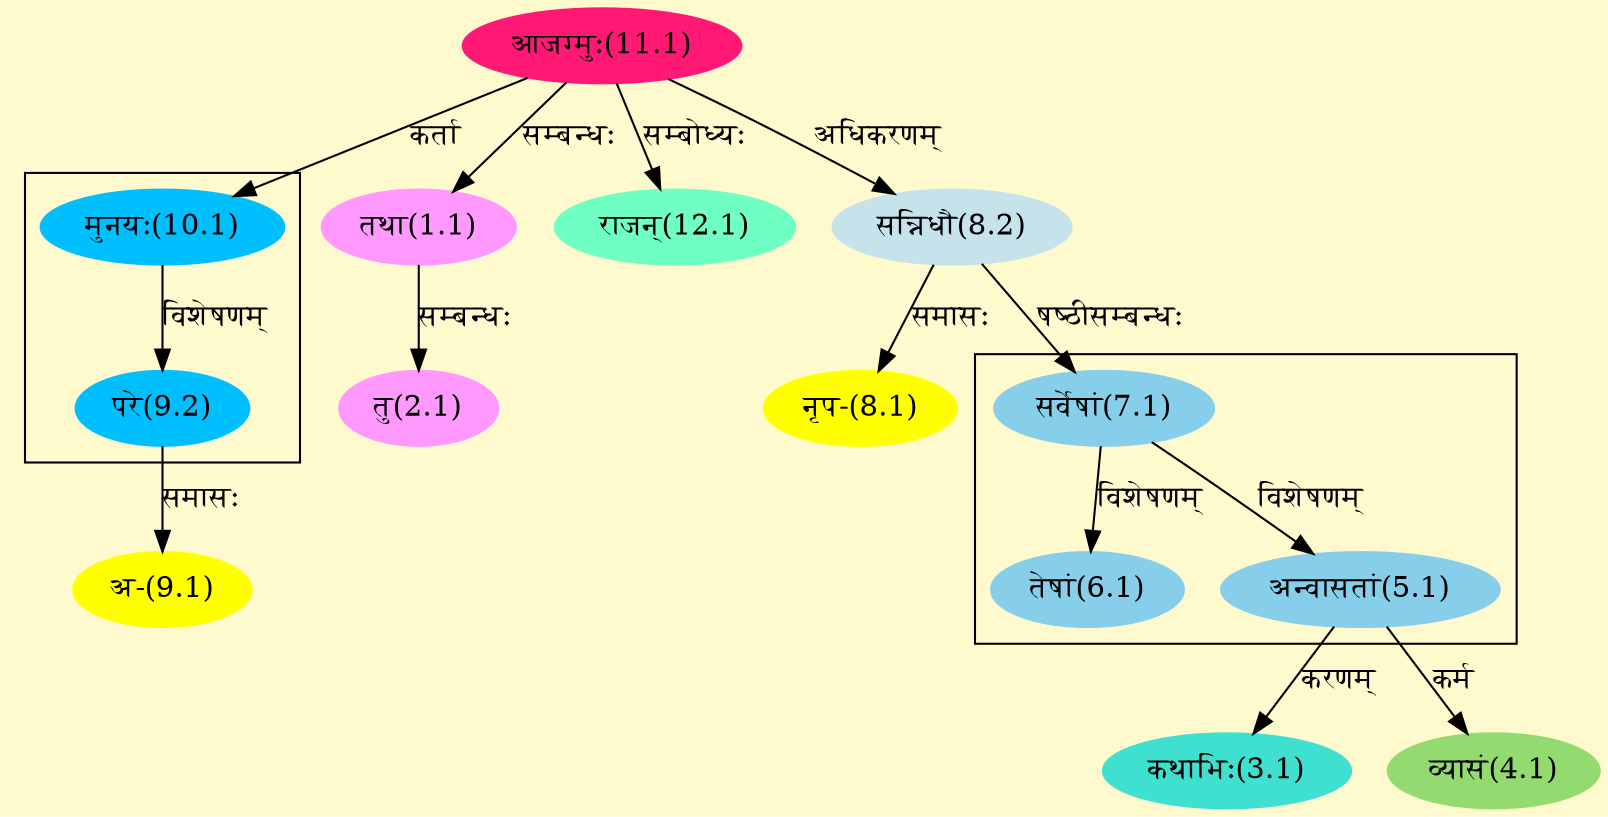 digraph G{
rankdir=BT;
 compound=true;
 bgcolor="lemonchiffon1";

subgraph cluster_1{
Node5_1 [style=filled, color="#87CEEB" label = "अन्वासतां(5.1)"]
Node7_1 [style=filled, color="#87CEEB" label = "सर्वेषां(7.1)"]
Node6_1 [style=filled, color="#87CEEB" label = "तेषां(6.1)"]

}

subgraph cluster_2{
Node9_2 [style=filled, color="#00BFFF" label = "परे(9.2)"]
Node10_1 [style=filled, color="#00BFFF" label = "मुनयः(10.1)"]

}
Node1_1 [style=filled, color="#FF99FF" label = "तथा(1.1)"]
Node11_1 [style=filled, color="#FF1975" label = "आजग्मुः(11.1)"]
Node2_1 [style=filled, color="#FF99FF" label = "तु(2.1)"]
Node3_1 [style=filled, color="#40E0D0" label = "कथाभिः(3.1)"]
Node5_1 [style=filled, color="#87CEEB" label = "अन्वासतां(5.1)"]
Node4_1 [style=filled, color="#93DB70" label = "व्यासं(4.1)"]
Node7_1 [style=filled, color="#87CEEB" label = "सर्वेषां(7.1)"]
Node8_2 [style=filled, color="#C6E2EB" label = "सन्निधौ(8.2)"]
Node8_1 [style=filled, color="#FFFF00" label = "नृप-(8.1)"]
Node9_1 [style=filled, color="#FFFF00" label = "अ-(9.1)"]
Node9_2 [style=filled, color="#00BFFF" label = "परे(9.2)"]
Node10_1 [style=filled, color="#00BFFF" label = "मुनयः(10.1)"]
Node [style=filled, color="" label = "()"]
Node12_1 [style=filled, color="#6FFFC3" label = "राजन्(12.1)"]
/* Start of Relations section */

Node1_1 -> Node11_1 [  label="सम्बन्धः"  dir="back" ]
Node2_1 -> Node1_1 [  label="सम्बन्धः"  dir="back" ]
Node3_1 -> Node5_1 [  label="करणम्"  dir="back" ]
Node4_1 -> Node5_1 [  label="कर्म"  dir="back" ]
Node5_1 -> Node7_1 [  label="विशेषणम्"  dir="back" ]
Node6_1 -> Node7_1 [  label="विशेषणम्"  dir="back" ]
Node7_1 -> Node8_2 [  label="षष्ठीसम्बन्धः"  dir="back" ]
Node8_1 -> Node8_2 [  label="समासः"  dir="back" ]
Node8_2 -> Node11_1 [  label="अधिकरणम्"  dir="back" ]
Node9_1 -> Node9_2 [  label="समासः"  dir="back" ]
Node9_2 -> Node10_1 [  label="विशेषणम्"  dir="back" ]
Node10_1 -> Node11_1 [  label="कर्ता"  dir="back" ]
Node12_1 -> Node11_1 [  label="सम्बोध्यः"  dir="back" ]
}
